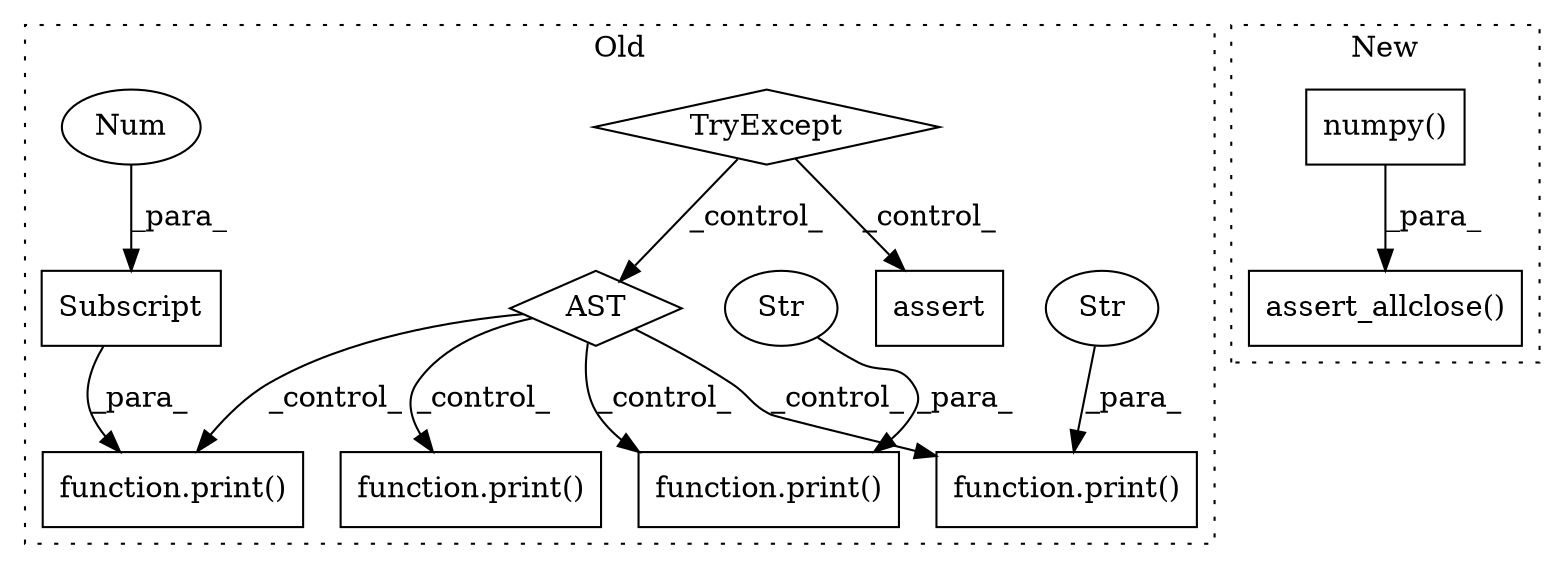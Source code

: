 digraph G {
subgraph cluster0 {
1 [label="assert" a="65" s="4906" l="7" shape="box"];
4 [label="TryExcept" a="71" s="4808" l="21" shape="diamond"];
5 [label="AST" a="2" s="5056,0" l="7,0" shape="diamond"];
6 [label="function.print()" a="75" s="5325,5337" l="6,1" shape="box"];
7 [label="Subscript" a="63" s="5331,0" l="6,0" shape="box"];
8 [label="function.print()" a="75" s="5095,5122" l="6,1" shape="box"];
9 [label="Str" a="66" s="5101" l="21" shape="ellipse"];
10 [label="function.print()" a="75" s="5218,5247" l="6,1" shape="box"];
11 [label="Str" a="66" s="5224" l="23" shape="ellipse"];
12 [label="function.print()" a="75" s="5166,5174" l="6,1" shape="box"];
13 [label="Num" a="76" s="5335" l="1" shape="ellipse"];
label = "Old";
style="dotted";
}
subgraph cluster1 {
2 [label="assert_allclose()" a="75" s="3399,3454" l="27,23" shape="box"];
3 [label="numpy()" a="75" s="3435" l="19" shape="box"];
label = "New";
style="dotted";
}
3 -> 2 [label="_para_"];
4 -> 5 [label="_control_"];
4 -> 1 [label="_control_"];
5 -> 6 [label="_control_"];
5 -> 8 [label="_control_"];
5 -> 10 [label="_control_"];
5 -> 12 [label="_control_"];
7 -> 6 [label="_para_"];
9 -> 8 [label="_para_"];
11 -> 10 [label="_para_"];
13 -> 7 [label="_para_"];
}